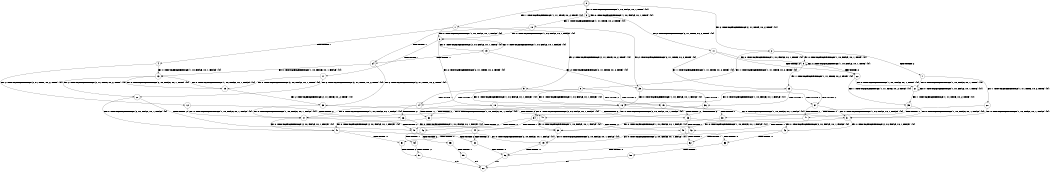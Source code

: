 digraph BCG {
size = "7, 10.5";
center = TRUE;
node [shape = circle];
0 [peripheries = 2];
0 -> 1 [label = "EX !1 !ATOMIC_EXCH_BRANCH (1, +1, TRUE, +0, 2, TRUE) !{0}"];
0 -> 2 [label = "EX !2 !ATOMIC_EXCH_BRANCH (2, +1, TRUE, +0, 2, TRUE) !{0}"];
0 -> 3 [label = "EX !0 !ATOMIC_EXCH_BRANCH (1, +0, FALSE, +0, 1, TRUE) !{0}"];
1 -> 4 [label = "TERMINATE !1"];
1 -> 5 [label = "EX !2 !ATOMIC_EXCH_BRANCH (2, +1, TRUE, +0, 2, TRUE) !{0}"];
1 -> 6 [label = "EX !0 !ATOMIC_EXCH_BRANCH (1, +0, FALSE, +0, 1, FALSE) !{0}"];
2 -> 7 [label = "TERMINATE !2"];
2 -> 8 [label = "EX !1 !ATOMIC_EXCH_BRANCH (1, +1, TRUE, +0, 2, TRUE) !{0}"];
2 -> 9 [label = "EX !0 !ATOMIC_EXCH_BRANCH (1, +0, FALSE, +0, 1, TRUE) !{0}"];
3 -> 10 [label = "EX !1 !ATOMIC_EXCH_BRANCH (1, +1, TRUE, +0, 2, TRUE) !{0}"];
3 -> 11 [label = "EX !2 !ATOMIC_EXCH_BRANCH (2, +1, TRUE, +0, 2, TRUE) !{0}"];
3 -> 3 [label = "EX !0 !ATOMIC_EXCH_BRANCH (1, +0, FALSE, +0, 1, TRUE) !{0}"];
4 -> 12 [label = "EX !2 !ATOMIC_EXCH_BRANCH (2, +1, TRUE, +0, 2, TRUE) !{0}"];
4 -> 13 [label = "EX !0 !ATOMIC_EXCH_BRANCH (1, +0, FALSE, +0, 1, FALSE) !{0}"];
5 -> 14 [label = "TERMINATE !1"];
5 -> 15 [label = "TERMINATE !2"];
5 -> 16 [label = "EX !0 !ATOMIC_EXCH_BRANCH (1, +0, FALSE, +0, 1, FALSE) !{0}"];
6 -> 17 [label = "TERMINATE !1"];
6 -> 18 [label = "EX !2 !ATOMIC_EXCH_BRANCH (2, +1, TRUE, +0, 2, TRUE) !{0}"];
6 -> 19 [label = "EX !0 !ATOMIC_EXCH_BRANCH (2, +0, FALSE, +0, 1, TRUE) !{0}"];
7 -> 20 [label = "EX !1 !ATOMIC_EXCH_BRANCH (1, +1, TRUE, +0, 2, TRUE) !{0}"];
7 -> 21 [label = "EX !0 !ATOMIC_EXCH_BRANCH (1, +0, FALSE, +0, 1, TRUE) !{0}"];
8 -> 14 [label = "TERMINATE !1"];
8 -> 15 [label = "TERMINATE !2"];
8 -> 16 [label = "EX !0 !ATOMIC_EXCH_BRANCH (1, +0, FALSE, +0, 1, FALSE) !{0}"];
9 -> 22 [label = "TERMINATE !2"];
9 -> 23 [label = "EX !1 !ATOMIC_EXCH_BRANCH (1, +1, TRUE, +0, 2, TRUE) !{0}"];
9 -> 9 [label = "EX !0 !ATOMIC_EXCH_BRANCH (1, +0, FALSE, +0, 1, TRUE) !{0}"];
10 -> 24 [label = "TERMINATE !1"];
10 -> 25 [label = "EX !2 !ATOMIC_EXCH_BRANCH (2, +1, TRUE, +0, 2, TRUE) !{0}"];
10 -> 6 [label = "EX !0 !ATOMIC_EXCH_BRANCH (1, +0, FALSE, +0, 1, FALSE) !{0}"];
11 -> 22 [label = "TERMINATE !2"];
11 -> 23 [label = "EX !1 !ATOMIC_EXCH_BRANCH (1, +1, TRUE, +0, 2, TRUE) !{0}"];
11 -> 9 [label = "EX !0 !ATOMIC_EXCH_BRANCH (1, +0, FALSE, +0, 1, TRUE) !{0}"];
12 -> 26 [label = "TERMINATE !2"];
12 -> 27 [label = "EX !0 !ATOMIC_EXCH_BRANCH (1, +0, FALSE, +0, 1, FALSE) !{0}"];
13 -> 28 [label = "EX !2 !ATOMIC_EXCH_BRANCH (2, +1, TRUE, +0, 2, TRUE) !{0}"];
13 -> 29 [label = "EX !0 !ATOMIC_EXCH_BRANCH (2, +0, FALSE, +0, 1, TRUE) !{0}"];
14 -> 26 [label = "TERMINATE !2"];
14 -> 27 [label = "EX !0 !ATOMIC_EXCH_BRANCH (1, +0, FALSE, +0, 1, FALSE) !{0}"];
15 -> 30 [label = "TERMINATE !1"];
15 -> 31 [label = "EX !0 !ATOMIC_EXCH_BRANCH (1, +0, FALSE, +0, 1, FALSE) !{0}"];
16 -> 32 [label = "TERMINATE !1"];
16 -> 33 [label = "TERMINATE !2"];
16 -> 34 [label = "EX !0 !ATOMIC_EXCH_BRANCH (2, +0, FALSE, +0, 1, FALSE) !{0}"];
17 -> 28 [label = "EX !2 !ATOMIC_EXCH_BRANCH (2, +1, TRUE, +0, 2, TRUE) !{0}"];
17 -> 29 [label = "EX !0 !ATOMIC_EXCH_BRANCH (2, +0, FALSE, +0, 1, TRUE) !{0}"];
18 -> 32 [label = "TERMINATE !1"];
18 -> 33 [label = "TERMINATE !2"];
18 -> 34 [label = "EX !0 !ATOMIC_EXCH_BRANCH (2, +0, FALSE, +0, 1, FALSE) !{0}"];
19 -> 24 [label = "TERMINATE !1"];
19 -> 25 [label = "EX !2 !ATOMIC_EXCH_BRANCH (2, +1, TRUE, +0, 2, TRUE) !{0}"];
19 -> 6 [label = "EX !0 !ATOMIC_EXCH_BRANCH (1, +0, FALSE, +0, 1, FALSE) !{0}"];
20 -> 30 [label = "TERMINATE !1"];
20 -> 31 [label = "EX !0 !ATOMIC_EXCH_BRANCH (1, +0, FALSE, +0, 1, FALSE) !{0}"];
21 -> 35 [label = "EX !1 !ATOMIC_EXCH_BRANCH (1, +1, TRUE, +0, 2, TRUE) !{0}"];
21 -> 21 [label = "EX !0 !ATOMIC_EXCH_BRANCH (1, +0, FALSE, +0, 1, TRUE) !{0}"];
22 -> 35 [label = "EX !1 !ATOMIC_EXCH_BRANCH (1, +1, TRUE, +0, 2, TRUE) !{0}"];
22 -> 21 [label = "EX !0 !ATOMIC_EXCH_BRANCH (1, +0, FALSE, +0, 1, TRUE) !{0}"];
23 -> 36 [label = "TERMINATE !1"];
23 -> 37 [label = "TERMINATE !2"];
23 -> 16 [label = "EX !0 !ATOMIC_EXCH_BRANCH (1, +0, FALSE, +0, 1, FALSE) !{0}"];
24 -> 38 [label = "EX !2 !ATOMIC_EXCH_BRANCH (2, +1, TRUE, +0, 2, TRUE) !{0}"];
24 -> 13 [label = "EX !0 !ATOMIC_EXCH_BRANCH (1, +0, FALSE, +0, 1, FALSE) !{0}"];
25 -> 36 [label = "TERMINATE !1"];
25 -> 37 [label = "TERMINATE !2"];
25 -> 16 [label = "EX !0 !ATOMIC_EXCH_BRANCH (1, +0, FALSE, +0, 1, FALSE) !{0}"];
26 -> 39 [label = "EX !0 !ATOMIC_EXCH_BRANCH (1, +0, FALSE, +0, 1, FALSE) !{0}"];
27 -> 40 [label = "TERMINATE !2"];
27 -> 41 [label = "EX !0 !ATOMIC_EXCH_BRANCH (2, +0, FALSE, +0, 1, FALSE) !{0}"];
28 -> 40 [label = "TERMINATE !2"];
28 -> 41 [label = "EX !0 !ATOMIC_EXCH_BRANCH (2, +0, FALSE, +0, 1, FALSE) !{0}"];
29 -> 38 [label = "EX !2 !ATOMIC_EXCH_BRANCH (2, +1, TRUE, +0, 2, TRUE) !{0}"];
29 -> 13 [label = "EX !0 !ATOMIC_EXCH_BRANCH (1, +0, FALSE, +0, 1, FALSE) !{0}"];
30 -> 39 [label = "EX !0 !ATOMIC_EXCH_BRANCH (1, +0, FALSE, +0, 1, FALSE) !{0}"];
31 -> 42 [label = "TERMINATE !1"];
31 -> 43 [label = "EX !0 !ATOMIC_EXCH_BRANCH (2, +0, FALSE, +0, 1, FALSE) !{0}"];
32 -> 40 [label = "TERMINATE !2"];
32 -> 41 [label = "EX !0 !ATOMIC_EXCH_BRANCH (2, +0, FALSE, +0, 1, FALSE) !{0}"];
33 -> 42 [label = "TERMINATE !1"];
33 -> 43 [label = "EX !0 !ATOMIC_EXCH_BRANCH (2, +0, FALSE, +0, 1, FALSE) !{0}"];
34 -> 44 [label = "TERMINATE !1"];
34 -> 45 [label = "TERMINATE !2"];
34 -> 46 [label = "TERMINATE !0"];
35 -> 47 [label = "TERMINATE !1"];
35 -> 31 [label = "EX !0 !ATOMIC_EXCH_BRANCH (1, +0, FALSE, +0, 1, FALSE) !{0}"];
36 -> 48 [label = "TERMINATE !2"];
36 -> 27 [label = "EX !0 !ATOMIC_EXCH_BRANCH (1, +0, FALSE, +0, 1, FALSE) !{0}"];
37 -> 47 [label = "TERMINATE !1"];
37 -> 31 [label = "EX !0 !ATOMIC_EXCH_BRANCH (1, +0, FALSE, +0, 1, FALSE) !{0}"];
38 -> 48 [label = "TERMINATE !2"];
38 -> 27 [label = "EX !0 !ATOMIC_EXCH_BRANCH (1, +0, FALSE, +0, 1, FALSE) !{0}"];
39 -> 49 [label = "EX !0 !ATOMIC_EXCH_BRANCH (2, +0, FALSE, +0, 1, FALSE) !{0}"];
40 -> 49 [label = "EX !0 !ATOMIC_EXCH_BRANCH (2, +0, FALSE, +0, 1, FALSE) !{0}"];
41 -> 50 [label = "TERMINATE !2"];
41 -> 51 [label = "TERMINATE !0"];
42 -> 49 [label = "EX !0 !ATOMIC_EXCH_BRANCH (2, +0, FALSE, +0, 1, FALSE) !{0}"];
43 -> 52 [label = "TERMINATE !1"];
43 -> 53 [label = "TERMINATE !0"];
44 -> 50 [label = "TERMINATE !2"];
44 -> 51 [label = "TERMINATE !0"];
45 -> 52 [label = "TERMINATE !1"];
45 -> 53 [label = "TERMINATE !0"];
46 -> 54 [label = "TERMINATE !1"];
46 -> 55 [label = "TERMINATE !2"];
47 -> 39 [label = "EX !0 !ATOMIC_EXCH_BRANCH (1, +0, FALSE, +0, 1, FALSE) !{0}"];
48 -> 39 [label = "EX !0 !ATOMIC_EXCH_BRANCH (1, +0, FALSE, +0, 1, FALSE) !{0}"];
49 -> 56 [label = "TERMINATE !0"];
50 -> 56 [label = "TERMINATE !0"];
51 -> 57 [label = "TERMINATE !2"];
52 -> 56 [label = "TERMINATE !0"];
53 -> 58 [label = "TERMINATE !1"];
54 -> 57 [label = "TERMINATE !2"];
55 -> 59 [label = "TERMINATE !1"];
56 -> 60 [label = "exit"];
57 -> 60 [label = "exit"];
58 -> 60 [label = "exit"];
59 -> 60 [label = "exit"];
}
